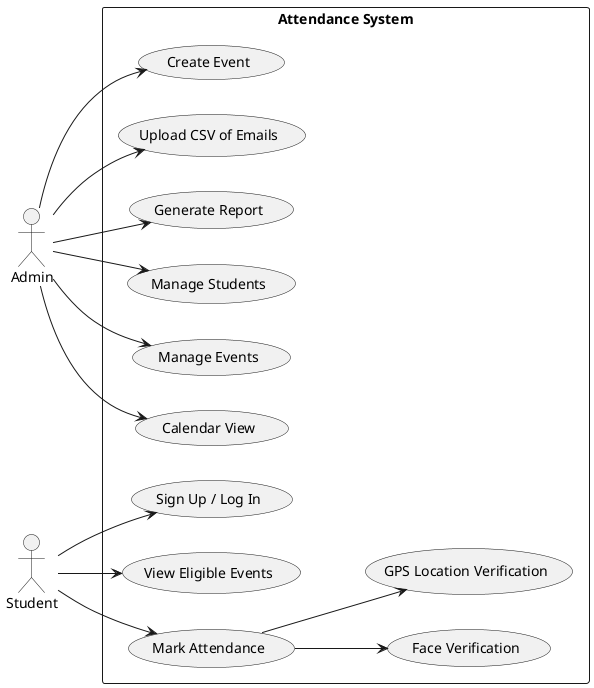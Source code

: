 @startuml

'=============================
' USE CASE DIAGRAM
'=============================
left to right direction
actor Admin
actor Student

rectangle "Attendance System" {
  Admin --> (Create Event)
  Admin --> (Upload CSV of Emails)
  Admin --> (Generate Report)
  Admin --> (Manage Students)
  Admin --> (Manage Events)
  Admin --> (Calendar View)

  Student --> (Sign Up / Log In)
  Student --> (View Eligible Events)
  Student --> (Mark Attendance)
  (Mark Attendance) --> (Face Verification)
  (Mark Attendance) --> (GPS Location Verification)
}

@enduml
